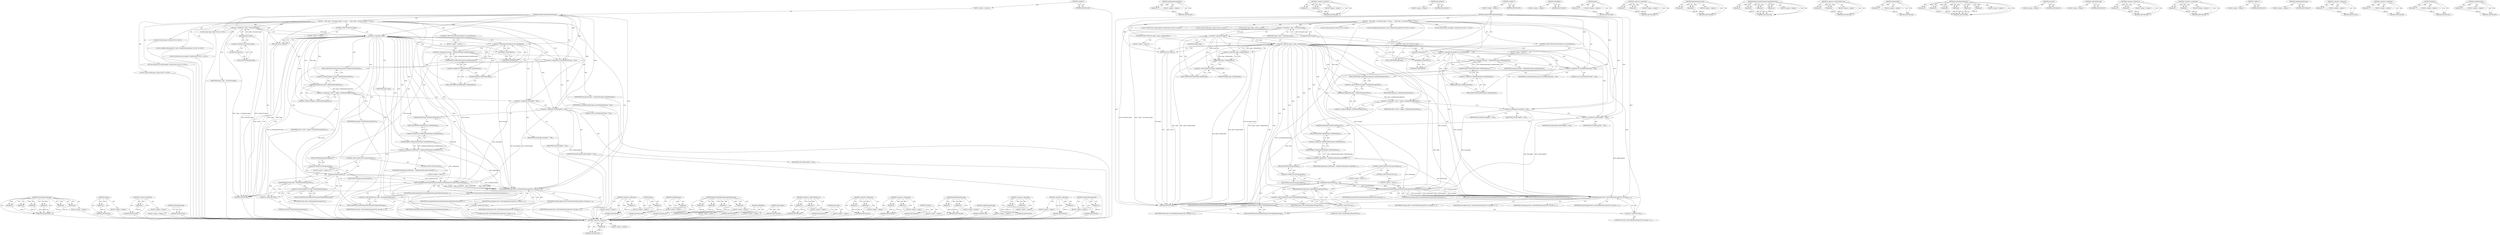 digraph "stripWhiteSpace" {
vulnerable_189 [label=<(METHOD,showValidationMessage)>];
vulnerable_190 [label=<(PARAM,p1)>];
vulnerable_191 [label=<(PARAM,p2)>];
vulnerable_192 [label=<(PARAM,p3)>];
vulnerable_193 [label=<(PARAM,p4)>];
vulnerable_194 [label=<(PARAM,p5)>];
vulnerable_195 [label=<(PARAM,p6)>];
vulnerable_196 [label=<(BLOCK,&lt;empty&gt;,&lt;empty&gt;)>];
vulnerable_197 [label=<(METHOD_RETURN,ANY)>];
vulnerable_169 [label=<(METHOD,isEmpty)>];
vulnerable_170 [label=<(PARAM,p1)>];
vulnerable_171 [label=<(BLOCK,&lt;empty&gt;,&lt;empty&gt;)>];
vulnerable_172 [label=<(METHOD_RETURN,ANY)>];
vulnerable_131 [label=<(METHOD,&lt;operator&gt;.logicalNot)>];
vulnerable_132 [label=<(PARAM,p1)>];
vulnerable_133 [label=<(BLOCK,&lt;empty&gt;,&lt;empty&gt;)>];
vulnerable_134 [label=<(METHOD_RETURN,ANY)>];
vulnerable_150 [label=<(METHOD,validationMessage)>];
vulnerable_151 [label=<(BLOCK,&lt;empty&gt;,&lt;empty&gt;)>];
vulnerable_152 [label=<(METHOD_RETURN,ANY)>];
vulnerable_6 [label=<(METHOD,&lt;global&gt;)<SUB>1</SUB>>];
vulnerable_7 [label=<(BLOCK,&lt;empty&gt;,&lt;empty&gt;)<SUB>1</SUB>>];
vulnerable_8 [label=<(METHOD,updateVisibleValidationMessage)<SUB>1</SUB>>];
vulnerable_9 [label=<(BLOCK,{
   Page* page = document().page();
  if (!pag...,{
   Page* page = document().page();
  if (!pag...)<SUB>1</SUB>>];
vulnerable_10 [label="<(LOCAL,Page* page: Page*)<SUB>2</SUB>>"];
vulnerable_11 [label=<(&lt;operator&gt;.assignment,* page = document().page())<SUB>2</SUB>>];
vulnerable_12 [label=<(IDENTIFIER,page,* page = document().page())<SUB>2</SUB>>];
vulnerable_13 [label=<(page,document().page())<SUB>2</SUB>>];
vulnerable_14 [label=<(&lt;operator&gt;.fieldAccess,document().page)<SUB>2</SUB>>];
vulnerable_15 [label=<(document,document())<SUB>2</SUB>>];
vulnerable_16 [label=<(FIELD_IDENTIFIER,page,page)<SUB>2</SUB>>];
vulnerable_17 [label=<(CONTROL_STRUCTURE,IF,if (!page))<SUB>3</SUB>>];
vulnerable_18 [label=<(&lt;operator&gt;.logicalNot,!page)<SUB>3</SUB>>];
vulnerable_19 [label=<(IDENTIFIER,page,!page)<SUB>3</SUB>>];
vulnerable_20 [label=<(BLOCK,&lt;empty&gt;,&lt;empty&gt;)<SUB>4</SUB>>];
vulnerable_21 [label=<(RETURN,return;,return;)<SUB>4</SUB>>];
vulnerable_22 [label="<(LOCAL,String message: String)<SUB>5</SUB>>"];
vulnerable_23 [label=<(CONTROL_STRUCTURE,IF,if (layoutObject() &amp;&amp; willValidate()))<SUB>6</SUB>>];
vulnerable_24 [label=<(&lt;operator&gt;.logicalAnd,layoutObject() &amp;&amp; willValidate())<SUB>6</SUB>>];
vulnerable_25 [label=<(layoutObject,layoutObject())<SUB>6</SUB>>];
vulnerable_26 [label=<(willValidate,willValidate())<SUB>6</SUB>>];
vulnerable_27 [label=<(BLOCK,&lt;empty&gt;,&lt;empty&gt;)<SUB>7</SUB>>];
vulnerable_28 [label=<(&lt;operator&gt;.assignment,message = validationMessage().stripWhiteSpace())<SUB>7</SUB>>];
vulnerable_29 [label=<(IDENTIFIER,message,message = validationMessage().stripWhiteSpace())<SUB>7</SUB>>];
vulnerable_30 [label=<(stripWhiteSpace,validationMessage().stripWhiteSpace())<SUB>7</SUB>>];
vulnerable_31 [label=<(&lt;operator&gt;.fieldAccess,validationMessage().stripWhiteSpace)<SUB>7</SUB>>];
vulnerable_32 [label=<(validationMessage,validationMessage())<SUB>7</SUB>>];
vulnerable_33 [label=<(FIELD_IDENTIFIER,stripWhiteSpace,stripWhiteSpace)<SUB>7</SUB>>];
vulnerable_34 [label=<(&lt;operator&gt;.assignment,m_hasValidationMessage = true)<SUB>9</SUB>>];
vulnerable_35 [label=<(IDENTIFIER,m_hasValidationMessage,m_hasValidationMessage = true)<SUB>9</SUB>>];
vulnerable_36 [label=<(LITERAL,true,m_hasValidationMessage = true)<SUB>9</SUB>>];
vulnerable_37 [label="<(LOCAL,ValidationMessageClient* client: ValidationMessageClient*)<SUB>10</SUB>>"];
vulnerable_38 [label=<(&lt;operator&gt;.assignment,* client = &amp;page-&gt;validationMessageClient())<SUB>10</SUB>>];
vulnerable_39 [label=<(IDENTIFIER,client,* client = &amp;page-&gt;validationMessageClient())<SUB>10</SUB>>];
vulnerable_40 [label=<(&lt;operator&gt;.addressOf,&amp;page-&gt;validationMessageClient())<SUB>10</SUB>>];
vulnerable_41 [label=<(validationMessageClient,page-&gt;validationMessageClient())<SUB>10</SUB>>];
vulnerable_42 [label=<(&lt;operator&gt;.indirectFieldAccess,page-&gt;validationMessageClient)<SUB>10</SUB>>];
vulnerable_43 [label=<(IDENTIFIER,page,page-&gt;validationMessageClient())<SUB>10</SUB>>];
vulnerable_44 [label=<(FIELD_IDENTIFIER,validationMessageClient,validationMessageClient)<SUB>10</SUB>>];
vulnerable_45 [label="<(LOCAL,TextDirection messageDir: TextDirection)<SUB>11</SUB>>"];
vulnerable_46 [label=<(&lt;operator&gt;.assignment,messageDir = LTR)<SUB>11</SUB>>];
vulnerable_47 [label=<(IDENTIFIER,messageDir,messageDir = LTR)<SUB>11</SUB>>];
vulnerable_48 [label=<(IDENTIFIER,LTR,messageDir = LTR)<SUB>11</SUB>>];
vulnerable_49 [label="<(LOCAL,TextDirection subMessageDir: TextDirection)<SUB>12</SUB>>"];
vulnerable_50 [label=<(&lt;operator&gt;.assignment,subMessageDir = LTR)<SUB>12</SUB>>];
vulnerable_51 [label=<(IDENTIFIER,subMessageDir,subMessageDir = LTR)<SUB>12</SUB>>];
vulnerable_52 [label=<(IDENTIFIER,LTR,subMessageDir = LTR)<SUB>12</SUB>>];
vulnerable_53 [label="<(LOCAL,String subMessage: String)<SUB>13</SUB>>"];
vulnerable_54 [label=<(&lt;operator&gt;.assignment,subMessage = validationSubMessage().stripWhiteS...)<SUB>13</SUB>>];
vulnerable_55 [label=<(IDENTIFIER,subMessage,subMessage = validationSubMessage().stripWhiteS...)<SUB>13</SUB>>];
vulnerable_56 [label=<(stripWhiteSpace,validationSubMessage().stripWhiteSpace())<SUB>13</SUB>>];
vulnerable_57 [label=<(&lt;operator&gt;.fieldAccess,validationSubMessage().stripWhiteSpace)<SUB>13</SUB>>];
vulnerable_58 [label=<(validationSubMessage,validationSubMessage())<SUB>13</SUB>>];
vulnerable_59 [label=<(FIELD_IDENTIFIER,stripWhiteSpace,stripWhiteSpace)<SUB>13</SUB>>];
vulnerable_60 [label=<(CONTROL_STRUCTURE,IF,if (message.isEmpty()))<SUB>14</SUB>>];
vulnerable_61 [label=<(isEmpty,message.isEmpty())<SUB>14</SUB>>];
vulnerable_62 [label=<(&lt;operator&gt;.fieldAccess,message.isEmpty)<SUB>14</SUB>>];
vulnerable_63 [label=<(IDENTIFIER,message,message.isEmpty())<SUB>14</SUB>>];
vulnerable_64 [label=<(FIELD_IDENTIFIER,isEmpty,isEmpty)<SUB>14</SUB>>];
vulnerable_65 [label=<(BLOCK,&lt;empty&gt;,&lt;empty&gt;)<SUB>15</SUB>>];
vulnerable_66 [label=<(hideValidationMessage,client-&gt;hideValidationMessage(*this))<SUB>15</SUB>>];
vulnerable_67 [label=<(&lt;operator&gt;.indirectFieldAccess,client-&gt;hideValidationMessage)<SUB>15</SUB>>];
vulnerable_68 [label=<(IDENTIFIER,client,client-&gt;hideValidationMessage(*this))<SUB>15</SUB>>];
vulnerable_69 [label=<(FIELD_IDENTIFIER,hideValidationMessage,hideValidationMessage)<SUB>15</SUB>>];
vulnerable_70 [label=<(&lt;operator&gt;.indirection,*this)<SUB>15</SUB>>];
vulnerable_71 [label=<(LITERAL,this,client-&gt;hideValidationMessage(*this))<SUB>15</SUB>>];
vulnerable_72 [label=<(CONTROL_STRUCTURE,ELSE,else)<SUB>17</SUB>>];
vulnerable_73 [label=<(BLOCK,&lt;empty&gt;,&lt;empty&gt;)<SUB>17</SUB>>];
vulnerable_74 [label=<(findCustomValidationMessageTextDirection,findCustomValidationMessageTextDirection(messag...)<SUB>17</SUB>>];
vulnerable_75 [label=<(IDENTIFIER,message,findCustomValidationMessageTextDirection(messag...)<SUB>17</SUB>>];
vulnerable_76 [label=<(IDENTIFIER,messageDir,findCustomValidationMessageTextDirection(messag...)<SUB>17</SUB>>];
vulnerable_77 [label=<(IDENTIFIER,subMessage,findCustomValidationMessageTextDirection(messag...)<SUB>17</SUB>>];
vulnerable_78 [label=<(IDENTIFIER,subMessageDir,findCustomValidationMessageTextDirection(messag...)<SUB>18</SUB>>];
vulnerable_79 [label=<(showValidationMessage,client-&gt;showValidationMessage(*this, message, m...)<SUB>19</SUB>>];
vulnerable_80 [label=<(&lt;operator&gt;.indirectFieldAccess,client-&gt;showValidationMessage)<SUB>19</SUB>>];
vulnerable_81 [label=<(IDENTIFIER,client,client-&gt;showValidationMessage(*this, message, m...)<SUB>19</SUB>>];
vulnerable_82 [label=<(FIELD_IDENTIFIER,showValidationMessage,showValidationMessage)<SUB>19</SUB>>];
vulnerable_83 [label=<(&lt;operator&gt;.indirection,*this)<SUB>19</SUB>>];
vulnerable_84 [label=<(LITERAL,this,client-&gt;showValidationMessage(*this, message, m...)<SUB>19</SUB>>];
vulnerable_85 [label=<(IDENTIFIER,message,client-&gt;showValidationMessage(*this, message, m...)<SUB>19</SUB>>];
vulnerable_86 [label=<(IDENTIFIER,messageDir,client-&gt;showValidationMessage(*this, message, m...)<SUB>19</SUB>>];
vulnerable_87 [label=<(IDENTIFIER,subMessage,client-&gt;showValidationMessage(*this, message, m...)<SUB>19</SUB>>];
vulnerable_88 [label=<(IDENTIFIER,subMessageDir,client-&gt;showValidationMessage(*this, message, m...)<SUB>20</SUB>>];
vulnerable_89 [label=<(METHOD_RETURN,void)<SUB>1</SUB>>];
vulnerable_91 [label=<(METHOD_RETURN,ANY)<SUB>1</SUB>>];
vulnerable_153 [label=<(METHOD,&lt;operator&gt;.addressOf)>];
vulnerable_154 [label=<(PARAM,p1)>];
vulnerable_155 [label=<(BLOCK,&lt;empty&gt;,&lt;empty&gt;)>];
vulnerable_156 [label=<(METHOD_RETURN,ANY)>];
vulnerable_119 [label=<(METHOD,page)>];
vulnerable_120 [label=<(PARAM,p1)>];
vulnerable_121 [label=<(BLOCK,&lt;empty&gt;,&lt;empty&gt;)>];
vulnerable_122 [label=<(METHOD_RETURN,ANY)>];
vulnerable_146 [label=<(METHOD,stripWhiteSpace)>];
vulnerable_147 [label=<(PARAM,p1)>];
vulnerable_148 [label=<(BLOCK,&lt;empty&gt;,&lt;empty&gt;)>];
vulnerable_149 [label=<(METHOD_RETURN,ANY)>];
vulnerable_182 [label=<(METHOD,findCustomValidationMessageTextDirection)>];
vulnerable_183 [label=<(PARAM,p1)>];
vulnerable_184 [label=<(PARAM,p2)>];
vulnerable_185 [label=<(PARAM,p3)>];
vulnerable_186 [label=<(PARAM,p4)>];
vulnerable_187 [label=<(BLOCK,&lt;empty&gt;,&lt;empty&gt;)>];
vulnerable_188 [label=<(METHOD_RETURN,ANY)>];
vulnerable_143 [label=<(METHOD,willValidate)>];
vulnerable_144 [label=<(BLOCK,&lt;empty&gt;,&lt;empty&gt;)>];
vulnerable_145 [label=<(METHOD_RETURN,ANY)>];
vulnerable_140 [label=<(METHOD,layoutObject)>];
vulnerable_141 [label=<(BLOCK,&lt;empty&gt;,&lt;empty&gt;)>];
vulnerable_142 [label=<(METHOD_RETURN,ANY)>];
vulnerable_128 [label=<(METHOD,document)>];
vulnerable_129 [label=<(BLOCK,&lt;empty&gt;,&lt;empty&gt;)>];
vulnerable_130 [label=<(METHOD_RETURN,ANY)>];
vulnerable_161 [label=<(METHOD,&lt;operator&gt;.indirectFieldAccess)>];
vulnerable_162 [label=<(PARAM,p1)>];
vulnerable_163 [label=<(PARAM,p2)>];
vulnerable_164 [label=<(BLOCK,&lt;empty&gt;,&lt;empty&gt;)>];
vulnerable_165 [label=<(METHOD_RETURN,ANY)>];
vulnerable_123 [label=<(METHOD,&lt;operator&gt;.fieldAccess)>];
vulnerable_124 [label=<(PARAM,p1)>];
vulnerable_125 [label=<(PARAM,p2)>];
vulnerable_126 [label=<(BLOCK,&lt;empty&gt;,&lt;empty&gt;)>];
vulnerable_127 [label=<(METHOD_RETURN,ANY)>];
vulnerable_114 [label=<(METHOD,&lt;operator&gt;.assignment)>];
vulnerable_115 [label=<(PARAM,p1)>];
vulnerable_116 [label=<(PARAM,p2)>];
vulnerable_117 [label=<(BLOCK,&lt;empty&gt;,&lt;empty&gt;)>];
vulnerable_118 [label=<(METHOD_RETURN,ANY)>];
vulnerable_108 [label=<(METHOD,&lt;global&gt;)<SUB>1</SUB>>];
vulnerable_109 [label=<(BLOCK,&lt;empty&gt;,&lt;empty&gt;)>];
vulnerable_110 [label=<(METHOD_RETURN,ANY)>];
vulnerable_173 [label=<(METHOD,hideValidationMessage)>];
vulnerable_174 [label=<(PARAM,p1)>];
vulnerable_175 [label=<(PARAM,p2)>];
vulnerable_176 [label=<(BLOCK,&lt;empty&gt;,&lt;empty&gt;)>];
vulnerable_177 [label=<(METHOD_RETURN,ANY)>];
vulnerable_166 [label=<(METHOD,validationSubMessage)>];
vulnerable_167 [label=<(BLOCK,&lt;empty&gt;,&lt;empty&gt;)>];
vulnerable_168 [label=<(METHOD_RETURN,ANY)>];
vulnerable_135 [label=<(METHOD,&lt;operator&gt;.logicalAnd)>];
vulnerable_136 [label=<(PARAM,p1)>];
vulnerable_137 [label=<(PARAM,p2)>];
vulnerable_138 [label=<(BLOCK,&lt;empty&gt;,&lt;empty&gt;)>];
vulnerable_139 [label=<(METHOD_RETURN,ANY)>];
vulnerable_178 [label=<(METHOD,&lt;operator&gt;.indirection)>];
vulnerable_179 [label=<(PARAM,p1)>];
vulnerable_180 [label=<(BLOCK,&lt;empty&gt;,&lt;empty&gt;)>];
vulnerable_181 [label=<(METHOD_RETURN,ANY)>];
vulnerable_157 [label=<(METHOD,validationMessageClient)>];
vulnerable_158 [label=<(PARAM,p1)>];
vulnerable_159 [label=<(BLOCK,&lt;empty&gt;,&lt;empty&gt;)>];
vulnerable_160 [label=<(METHOD_RETURN,ANY)>];
fixed_193 [label=<(METHOD,&lt;operator&gt;.indirection)>];
fixed_194 [label=<(PARAM,p1)>];
fixed_195 [label=<(BLOCK,&lt;empty&gt;,&lt;empty&gt;)>];
fixed_196 [label=<(METHOD_RETURN,ANY)>];
fixed_177 [label=<(METHOD,validationMessageClient)>];
fixed_178 [label=<(PARAM,p1)>];
fixed_179 [label=<(BLOCK,&lt;empty&gt;,&lt;empty&gt;)>];
fixed_180 [label=<(METHOD_RETURN,ANY)>];
fixed_137 [label=<(METHOD,&lt;operator&gt;.logicalOr)>];
fixed_138 [label=<(PARAM,p1)>];
fixed_139 [label=<(PARAM,p2)>];
fixed_140 [label=<(BLOCK,&lt;empty&gt;,&lt;empty&gt;)>];
fixed_141 [label=<(METHOD_RETURN,ANY)>];
fixed_160 [label=<(METHOD,layoutObject)>];
fixed_161 [label=<(BLOCK,&lt;empty&gt;,&lt;empty&gt;)>];
fixed_162 [label=<(METHOD_RETURN,ANY)>];
fixed_6 [label=<(METHOD,&lt;global&gt;)<SUB>1</SUB>>];
fixed_7 [label=<(BLOCK,&lt;empty&gt;,&lt;empty&gt;)<SUB>1</SUB>>];
fixed_8 [label=<(METHOD,updateVisibleValidationMessage)<SUB>1</SUB>>];
fixed_9 [label=<(BLOCK,{
   Page* page = document().page();
  if (!pag...,{
   Page* page = document().page();
  if (!pag...)<SUB>1</SUB>>];
fixed_10 [label="<(LOCAL,Page* page: Page*)<SUB>2</SUB>>"];
fixed_11 [label=<(&lt;operator&gt;.assignment,* page = document().page())<SUB>2</SUB>>];
fixed_12 [label=<(IDENTIFIER,page,* page = document().page())<SUB>2</SUB>>];
fixed_13 [label=<(page,document().page())<SUB>2</SUB>>];
fixed_14 [label=<(&lt;operator&gt;.fieldAccess,document().page)<SUB>2</SUB>>];
fixed_15 [label=<(document,document())<SUB>2</SUB>>];
fixed_16 [label=<(FIELD_IDENTIFIER,page,page)<SUB>2</SUB>>];
fixed_17 [label=<(CONTROL_STRUCTURE,IF,if (!page || !page-&gt;isPageVisible()))<SUB>3</SUB>>];
fixed_18 [label=<(&lt;operator&gt;.logicalOr,!page || !page-&gt;isPageVisible())<SUB>3</SUB>>];
fixed_19 [label=<(&lt;operator&gt;.logicalNot,!page)<SUB>3</SUB>>];
fixed_20 [label=<(IDENTIFIER,page,!page)<SUB>3</SUB>>];
fixed_21 [label=<(&lt;operator&gt;.logicalNot,!page-&gt;isPageVisible())<SUB>3</SUB>>];
fixed_22 [label=<(isPageVisible,page-&gt;isPageVisible())<SUB>3</SUB>>];
fixed_23 [label=<(&lt;operator&gt;.indirectFieldAccess,page-&gt;isPageVisible)<SUB>3</SUB>>];
fixed_24 [label=<(IDENTIFIER,page,page-&gt;isPageVisible())<SUB>3</SUB>>];
fixed_25 [label=<(FIELD_IDENTIFIER,isPageVisible,isPageVisible)<SUB>3</SUB>>];
fixed_26 [label=<(BLOCK,&lt;empty&gt;,&lt;empty&gt;)<SUB>4</SUB>>];
fixed_27 [label=<(RETURN,return;,return;)<SUB>4</SUB>>];
fixed_28 [label="<(LOCAL,String message: String)<SUB>5</SUB>>"];
fixed_29 [label=<(CONTROL_STRUCTURE,IF,if (layoutObject() &amp;&amp; willValidate()))<SUB>6</SUB>>];
fixed_30 [label=<(&lt;operator&gt;.logicalAnd,layoutObject() &amp;&amp; willValidate())<SUB>6</SUB>>];
fixed_31 [label=<(layoutObject,layoutObject())<SUB>6</SUB>>];
fixed_32 [label=<(willValidate,willValidate())<SUB>6</SUB>>];
fixed_33 [label=<(BLOCK,&lt;empty&gt;,&lt;empty&gt;)<SUB>7</SUB>>];
fixed_34 [label=<(&lt;operator&gt;.assignment,message = validationMessage().stripWhiteSpace())<SUB>7</SUB>>];
fixed_35 [label=<(IDENTIFIER,message,message = validationMessage().stripWhiteSpace())<SUB>7</SUB>>];
fixed_36 [label=<(stripWhiteSpace,validationMessage().stripWhiteSpace())<SUB>7</SUB>>];
fixed_37 [label=<(&lt;operator&gt;.fieldAccess,validationMessage().stripWhiteSpace)<SUB>7</SUB>>];
fixed_38 [label=<(validationMessage,validationMessage())<SUB>7</SUB>>];
fixed_39 [label=<(FIELD_IDENTIFIER,stripWhiteSpace,stripWhiteSpace)<SUB>7</SUB>>];
fixed_40 [label=<(&lt;operator&gt;.assignment,m_hasValidationMessage = true)<SUB>9</SUB>>];
fixed_41 [label=<(IDENTIFIER,m_hasValidationMessage,m_hasValidationMessage = true)<SUB>9</SUB>>];
fixed_42 [label=<(LITERAL,true,m_hasValidationMessage = true)<SUB>9</SUB>>];
fixed_43 [label="<(LOCAL,ValidationMessageClient* client: ValidationMessageClient*)<SUB>10</SUB>>"];
fixed_44 [label=<(&lt;operator&gt;.assignment,* client = &amp;page-&gt;validationMessageClient())<SUB>10</SUB>>];
fixed_45 [label=<(IDENTIFIER,client,* client = &amp;page-&gt;validationMessageClient())<SUB>10</SUB>>];
fixed_46 [label=<(&lt;operator&gt;.addressOf,&amp;page-&gt;validationMessageClient())<SUB>10</SUB>>];
fixed_47 [label=<(validationMessageClient,page-&gt;validationMessageClient())<SUB>10</SUB>>];
fixed_48 [label=<(&lt;operator&gt;.indirectFieldAccess,page-&gt;validationMessageClient)<SUB>10</SUB>>];
fixed_49 [label=<(IDENTIFIER,page,page-&gt;validationMessageClient())<SUB>10</SUB>>];
fixed_50 [label=<(FIELD_IDENTIFIER,validationMessageClient,validationMessageClient)<SUB>10</SUB>>];
fixed_51 [label="<(LOCAL,TextDirection messageDir: TextDirection)<SUB>11</SUB>>"];
fixed_52 [label=<(&lt;operator&gt;.assignment,messageDir = LTR)<SUB>11</SUB>>];
fixed_53 [label=<(IDENTIFIER,messageDir,messageDir = LTR)<SUB>11</SUB>>];
fixed_54 [label=<(IDENTIFIER,LTR,messageDir = LTR)<SUB>11</SUB>>];
fixed_55 [label="<(LOCAL,TextDirection subMessageDir: TextDirection)<SUB>12</SUB>>"];
fixed_56 [label=<(&lt;operator&gt;.assignment,subMessageDir = LTR)<SUB>12</SUB>>];
fixed_57 [label=<(IDENTIFIER,subMessageDir,subMessageDir = LTR)<SUB>12</SUB>>];
fixed_58 [label=<(IDENTIFIER,LTR,subMessageDir = LTR)<SUB>12</SUB>>];
fixed_59 [label="<(LOCAL,String subMessage: String)<SUB>13</SUB>>"];
fixed_60 [label=<(&lt;operator&gt;.assignment,subMessage = validationSubMessage().stripWhiteS...)<SUB>13</SUB>>];
fixed_61 [label=<(IDENTIFIER,subMessage,subMessage = validationSubMessage().stripWhiteS...)<SUB>13</SUB>>];
fixed_62 [label=<(stripWhiteSpace,validationSubMessage().stripWhiteSpace())<SUB>13</SUB>>];
fixed_63 [label=<(&lt;operator&gt;.fieldAccess,validationSubMessage().stripWhiteSpace)<SUB>13</SUB>>];
fixed_64 [label=<(validationSubMessage,validationSubMessage())<SUB>13</SUB>>];
fixed_65 [label=<(FIELD_IDENTIFIER,stripWhiteSpace,stripWhiteSpace)<SUB>13</SUB>>];
fixed_66 [label=<(CONTROL_STRUCTURE,IF,if (message.isEmpty()))<SUB>14</SUB>>];
fixed_67 [label=<(isEmpty,message.isEmpty())<SUB>14</SUB>>];
fixed_68 [label=<(&lt;operator&gt;.fieldAccess,message.isEmpty)<SUB>14</SUB>>];
fixed_69 [label=<(IDENTIFIER,message,message.isEmpty())<SUB>14</SUB>>];
fixed_70 [label=<(FIELD_IDENTIFIER,isEmpty,isEmpty)<SUB>14</SUB>>];
fixed_71 [label=<(BLOCK,&lt;empty&gt;,&lt;empty&gt;)<SUB>15</SUB>>];
fixed_72 [label=<(hideValidationMessage,client-&gt;hideValidationMessage(*this))<SUB>15</SUB>>];
fixed_73 [label=<(&lt;operator&gt;.indirectFieldAccess,client-&gt;hideValidationMessage)<SUB>15</SUB>>];
fixed_74 [label=<(IDENTIFIER,client,client-&gt;hideValidationMessage(*this))<SUB>15</SUB>>];
fixed_75 [label=<(FIELD_IDENTIFIER,hideValidationMessage,hideValidationMessage)<SUB>15</SUB>>];
fixed_76 [label=<(&lt;operator&gt;.indirection,*this)<SUB>15</SUB>>];
fixed_77 [label=<(LITERAL,this,client-&gt;hideValidationMessage(*this))<SUB>15</SUB>>];
fixed_78 [label=<(CONTROL_STRUCTURE,ELSE,else)<SUB>17</SUB>>];
fixed_79 [label=<(BLOCK,&lt;empty&gt;,&lt;empty&gt;)<SUB>17</SUB>>];
fixed_80 [label=<(findCustomValidationMessageTextDirection,findCustomValidationMessageTextDirection(messag...)<SUB>17</SUB>>];
fixed_81 [label=<(IDENTIFIER,message,findCustomValidationMessageTextDirection(messag...)<SUB>17</SUB>>];
fixed_82 [label=<(IDENTIFIER,messageDir,findCustomValidationMessageTextDirection(messag...)<SUB>17</SUB>>];
fixed_83 [label=<(IDENTIFIER,subMessage,findCustomValidationMessageTextDirection(messag...)<SUB>17</SUB>>];
fixed_84 [label=<(IDENTIFIER,subMessageDir,findCustomValidationMessageTextDirection(messag...)<SUB>18</SUB>>];
fixed_85 [label=<(showValidationMessage,client-&gt;showValidationMessage(*this, message, m...)<SUB>19</SUB>>];
fixed_86 [label=<(&lt;operator&gt;.indirectFieldAccess,client-&gt;showValidationMessage)<SUB>19</SUB>>];
fixed_87 [label=<(IDENTIFIER,client,client-&gt;showValidationMessage(*this, message, m...)<SUB>19</SUB>>];
fixed_88 [label=<(FIELD_IDENTIFIER,showValidationMessage,showValidationMessage)<SUB>19</SUB>>];
fixed_89 [label=<(&lt;operator&gt;.indirection,*this)<SUB>19</SUB>>];
fixed_90 [label=<(LITERAL,this,client-&gt;showValidationMessage(*this, message, m...)<SUB>19</SUB>>];
fixed_91 [label=<(IDENTIFIER,message,client-&gt;showValidationMessage(*this, message, m...)<SUB>19</SUB>>];
fixed_92 [label=<(IDENTIFIER,messageDir,client-&gt;showValidationMessage(*this, message, m...)<SUB>19</SUB>>];
fixed_93 [label=<(IDENTIFIER,subMessage,client-&gt;showValidationMessage(*this, message, m...)<SUB>19</SUB>>];
fixed_94 [label=<(IDENTIFIER,subMessageDir,client-&gt;showValidationMessage(*this, message, m...)<SUB>20</SUB>>];
fixed_95 [label=<(METHOD_RETURN,void)<SUB>1</SUB>>];
fixed_97 [label=<(METHOD_RETURN,ANY)<SUB>1</SUB>>];
fixed_163 [label=<(METHOD,willValidate)>];
fixed_164 [label=<(BLOCK,&lt;empty&gt;,&lt;empty&gt;)>];
fixed_165 [label=<(METHOD_RETURN,ANY)>];
fixed_125 [label=<(METHOD,page)>];
fixed_126 [label=<(PARAM,p1)>];
fixed_127 [label=<(BLOCK,&lt;empty&gt;,&lt;empty&gt;)>];
fixed_128 [label=<(METHOD_RETURN,ANY)>];
fixed_155 [label=<(METHOD,&lt;operator&gt;.logicalAnd)>];
fixed_156 [label=<(PARAM,p1)>];
fixed_157 [label=<(PARAM,p2)>];
fixed_158 [label=<(BLOCK,&lt;empty&gt;,&lt;empty&gt;)>];
fixed_159 [label=<(METHOD_RETURN,ANY)>];
fixed_188 [label=<(METHOD,hideValidationMessage)>];
fixed_189 [label=<(PARAM,p1)>];
fixed_190 [label=<(PARAM,p2)>];
fixed_191 [label=<(BLOCK,&lt;empty&gt;,&lt;empty&gt;)>];
fixed_192 [label=<(METHOD_RETURN,ANY)>];
fixed_197 [label=<(METHOD,findCustomValidationMessageTextDirection)>];
fixed_198 [label=<(PARAM,p1)>];
fixed_199 [label=<(PARAM,p2)>];
fixed_200 [label=<(PARAM,p3)>];
fixed_201 [label=<(PARAM,p4)>];
fixed_202 [label=<(BLOCK,&lt;empty&gt;,&lt;empty&gt;)>];
fixed_203 [label=<(METHOD_RETURN,ANY)>];
fixed_150 [label=<(METHOD,&lt;operator&gt;.indirectFieldAccess)>];
fixed_151 [label=<(PARAM,p1)>];
fixed_152 [label=<(PARAM,p2)>];
fixed_153 [label=<(BLOCK,&lt;empty&gt;,&lt;empty&gt;)>];
fixed_154 [label=<(METHOD_RETURN,ANY)>];
fixed_146 [label=<(METHOD,isPageVisible)>];
fixed_147 [label=<(PARAM,p1)>];
fixed_148 [label=<(BLOCK,&lt;empty&gt;,&lt;empty&gt;)>];
fixed_149 [label=<(METHOD_RETURN,ANY)>];
fixed_204 [label=<(METHOD,showValidationMessage)>];
fixed_205 [label=<(PARAM,p1)>];
fixed_206 [label=<(PARAM,p2)>];
fixed_207 [label=<(PARAM,p3)>];
fixed_208 [label=<(PARAM,p4)>];
fixed_209 [label=<(PARAM,p5)>];
fixed_210 [label=<(PARAM,p6)>];
fixed_211 [label=<(BLOCK,&lt;empty&gt;,&lt;empty&gt;)>];
fixed_212 [label=<(METHOD_RETURN,ANY)>];
fixed_134 [label=<(METHOD,document)>];
fixed_135 [label=<(BLOCK,&lt;empty&gt;,&lt;empty&gt;)>];
fixed_136 [label=<(METHOD_RETURN,ANY)>];
fixed_170 [label=<(METHOD,validationMessage)>];
fixed_171 [label=<(BLOCK,&lt;empty&gt;,&lt;empty&gt;)>];
fixed_172 [label=<(METHOD_RETURN,ANY)>];
fixed_129 [label=<(METHOD,&lt;operator&gt;.fieldAccess)>];
fixed_130 [label=<(PARAM,p1)>];
fixed_131 [label=<(PARAM,p2)>];
fixed_132 [label=<(BLOCK,&lt;empty&gt;,&lt;empty&gt;)>];
fixed_133 [label=<(METHOD_RETURN,ANY)>];
fixed_120 [label=<(METHOD,&lt;operator&gt;.assignment)>];
fixed_121 [label=<(PARAM,p1)>];
fixed_122 [label=<(PARAM,p2)>];
fixed_123 [label=<(BLOCK,&lt;empty&gt;,&lt;empty&gt;)>];
fixed_124 [label=<(METHOD_RETURN,ANY)>];
fixed_114 [label=<(METHOD,&lt;global&gt;)<SUB>1</SUB>>];
fixed_115 [label=<(BLOCK,&lt;empty&gt;,&lt;empty&gt;)>];
fixed_116 [label=<(METHOD_RETURN,ANY)>];
fixed_181 [label=<(METHOD,validationSubMessage)>];
fixed_182 [label=<(BLOCK,&lt;empty&gt;,&lt;empty&gt;)>];
fixed_183 [label=<(METHOD_RETURN,ANY)>];
fixed_173 [label=<(METHOD,&lt;operator&gt;.addressOf)>];
fixed_174 [label=<(PARAM,p1)>];
fixed_175 [label=<(BLOCK,&lt;empty&gt;,&lt;empty&gt;)>];
fixed_176 [label=<(METHOD_RETURN,ANY)>];
fixed_142 [label=<(METHOD,&lt;operator&gt;.logicalNot)>];
fixed_143 [label=<(PARAM,p1)>];
fixed_144 [label=<(BLOCK,&lt;empty&gt;,&lt;empty&gt;)>];
fixed_145 [label=<(METHOD_RETURN,ANY)>];
fixed_184 [label=<(METHOD,isEmpty)>];
fixed_185 [label=<(PARAM,p1)>];
fixed_186 [label=<(BLOCK,&lt;empty&gt;,&lt;empty&gt;)>];
fixed_187 [label=<(METHOD_RETURN,ANY)>];
fixed_166 [label=<(METHOD,stripWhiteSpace)>];
fixed_167 [label=<(PARAM,p1)>];
fixed_168 [label=<(BLOCK,&lt;empty&gt;,&lt;empty&gt;)>];
fixed_169 [label=<(METHOD_RETURN,ANY)>];
vulnerable_189 -> vulnerable_190  [key=0, label="AST: "];
vulnerable_189 -> vulnerable_190  [key=1, label="DDG: "];
vulnerable_189 -> vulnerable_196  [key=0, label="AST: "];
vulnerable_189 -> vulnerable_191  [key=0, label="AST: "];
vulnerable_189 -> vulnerable_191  [key=1, label="DDG: "];
vulnerable_189 -> vulnerable_197  [key=0, label="AST: "];
vulnerable_189 -> vulnerable_197  [key=1, label="CFG: "];
vulnerable_189 -> vulnerable_192  [key=0, label="AST: "];
vulnerable_189 -> vulnerable_192  [key=1, label="DDG: "];
vulnerable_189 -> vulnerable_193  [key=0, label="AST: "];
vulnerable_189 -> vulnerable_193  [key=1, label="DDG: "];
vulnerable_189 -> vulnerable_194  [key=0, label="AST: "];
vulnerable_189 -> vulnerable_194  [key=1, label="DDG: "];
vulnerable_189 -> vulnerable_195  [key=0, label="AST: "];
vulnerable_189 -> vulnerable_195  [key=1, label="DDG: "];
vulnerable_190 -> vulnerable_197  [key=0, label="DDG: p1"];
vulnerable_191 -> vulnerable_197  [key=0, label="DDG: p2"];
vulnerable_192 -> vulnerable_197  [key=0, label="DDG: p3"];
vulnerable_193 -> vulnerable_197  [key=0, label="DDG: p4"];
vulnerable_194 -> vulnerable_197  [key=0, label="DDG: p5"];
vulnerable_195 -> vulnerable_197  [key=0, label="DDG: p6"];
vulnerable_196 -> fixed_193  [key=0];
vulnerable_197 -> fixed_193  [key=0];
vulnerable_169 -> vulnerable_170  [key=0, label="AST: "];
vulnerable_169 -> vulnerable_170  [key=1, label="DDG: "];
vulnerable_169 -> vulnerable_171  [key=0, label="AST: "];
vulnerable_169 -> vulnerable_172  [key=0, label="AST: "];
vulnerable_169 -> vulnerable_172  [key=1, label="CFG: "];
vulnerable_170 -> vulnerable_172  [key=0, label="DDG: p1"];
vulnerable_171 -> fixed_193  [key=0];
vulnerable_172 -> fixed_193  [key=0];
vulnerable_131 -> vulnerable_132  [key=0, label="AST: "];
vulnerable_131 -> vulnerable_132  [key=1, label="DDG: "];
vulnerable_131 -> vulnerable_133  [key=0, label="AST: "];
vulnerable_131 -> vulnerable_134  [key=0, label="AST: "];
vulnerable_131 -> vulnerable_134  [key=1, label="CFG: "];
vulnerable_132 -> vulnerable_134  [key=0, label="DDG: p1"];
vulnerable_133 -> fixed_193  [key=0];
vulnerable_134 -> fixed_193  [key=0];
vulnerable_150 -> vulnerable_151  [key=0, label="AST: "];
vulnerable_150 -> vulnerable_152  [key=0, label="AST: "];
vulnerable_150 -> vulnerable_152  [key=1, label="CFG: "];
vulnerable_151 -> fixed_193  [key=0];
vulnerable_152 -> fixed_193  [key=0];
vulnerable_6 -> vulnerable_7  [key=0, label="AST: "];
vulnerable_6 -> vulnerable_91  [key=0, label="AST: "];
vulnerable_6 -> vulnerable_91  [key=1, label="CFG: "];
vulnerable_7 -> vulnerable_8  [key=0, label="AST: "];
vulnerable_8 -> vulnerable_9  [key=0, label="AST: "];
vulnerable_8 -> vulnerable_89  [key=0, label="AST: "];
vulnerable_8 -> vulnerable_15  [key=0, label="CFG: "];
vulnerable_8 -> vulnerable_34  [key=0, label="DDG: "];
vulnerable_8 -> vulnerable_46  [key=0, label="DDG: "];
vulnerable_8 -> vulnerable_50  [key=0, label="DDG: "];
vulnerable_8 -> vulnerable_79  [key=0, label="DDG: "];
vulnerable_8 -> vulnerable_18  [key=0, label="DDG: "];
vulnerable_8 -> vulnerable_21  [key=0, label="DDG: "];
vulnerable_8 -> vulnerable_24  [key=0, label="DDG: "];
vulnerable_8 -> vulnerable_74  [key=0, label="DDG: "];
vulnerable_9 -> vulnerable_10  [key=0, label="AST: "];
vulnerable_9 -> vulnerable_11  [key=0, label="AST: "];
vulnerable_9 -> vulnerable_17  [key=0, label="AST: "];
vulnerable_9 -> vulnerable_22  [key=0, label="AST: "];
vulnerable_9 -> vulnerable_23  [key=0, label="AST: "];
vulnerable_9 -> vulnerable_34  [key=0, label="AST: "];
vulnerable_9 -> vulnerable_37  [key=0, label="AST: "];
vulnerable_9 -> vulnerable_38  [key=0, label="AST: "];
vulnerable_9 -> vulnerable_45  [key=0, label="AST: "];
vulnerable_9 -> vulnerable_46  [key=0, label="AST: "];
vulnerable_9 -> vulnerable_49  [key=0, label="AST: "];
vulnerable_9 -> vulnerable_50  [key=0, label="AST: "];
vulnerable_9 -> vulnerable_53  [key=0, label="AST: "];
vulnerable_9 -> vulnerable_54  [key=0, label="AST: "];
vulnerable_9 -> vulnerable_60  [key=0, label="AST: "];
vulnerable_9 -> vulnerable_79  [key=0, label="AST: "];
vulnerable_10 -> fixed_193  [key=0];
vulnerable_11 -> vulnerable_12  [key=0, label="AST: "];
vulnerable_11 -> vulnerable_13  [key=0, label="AST: "];
vulnerable_11 -> vulnerable_18  [key=0, label="CFG: "];
vulnerable_11 -> vulnerable_18  [key=1, label="DDG: page"];
vulnerable_11 -> vulnerable_89  [key=0, label="DDG: document().page()"];
vulnerable_11 -> vulnerable_89  [key=1, label="DDG: * page = document().page()"];
vulnerable_12 -> fixed_193  [key=0];
vulnerable_13 -> vulnerable_14  [key=0, label="AST: "];
vulnerable_13 -> vulnerable_11  [key=0, label="CFG: "];
vulnerable_13 -> vulnerable_11  [key=1, label="DDG: document().page"];
vulnerable_13 -> vulnerable_89  [key=0, label="DDG: document().page"];
vulnerable_14 -> vulnerable_15  [key=0, label="AST: "];
vulnerable_14 -> vulnerable_16  [key=0, label="AST: "];
vulnerable_14 -> vulnerable_13  [key=0, label="CFG: "];
vulnerable_15 -> vulnerable_16  [key=0, label="CFG: "];
vulnerable_16 -> vulnerable_14  [key=0, label="CFG: "];
vulnerable_17 -> vulnerable_18  [key=0, label="AST: "];
vulnerable_17 -> vulnerable_20  [key=0, label="AST: "];
vulnerable_18 -> vulnerable_19  [key=0, label="AST: "];
vulnerable_18 -> vulnerable_21  [key=0, label="CFG: "];
vulnerable_18 -> vulnerable_21  [key=1, label="CDG: "];
vulnerable_18 -> vulnerable_25  [key=0, label="CFG: "];
vulnerable_18 -> vulnerable_25  [key=1, label="CDG: "];
vulnerable_18 -> vulnerable_89  [key=0, label="DDG: page"];
vulnerable_18 -> vulnerable_89  [key=1, label="DDG: !page"];
vulnerable_18 -> vulnerable_41  [key=0, label="DDG: page"];
vulnerable_18 -> vulnerable_41  [key=1, label="CDG: "];
vulnerable_18 -> vulnerable_34  [key=0, label="CDG: "];
vulnerable_18 -> vulnerable_64  [key=0, label="CDG: "];
vulnerable_18 -> vulnerable_42  [key=0, label="CDG: "];
vulnerable_18 -> vulnerable_57  [key=0, label="CDG: "];
vulnerable_18 -> vulnerable_46  [key=0, label="CDG: "];
vulnerable_18 -> vulnerable_38  [key=0, label="CDG: "];
vulnerable_18 -> vulnerable_56  [key=0, label="CDG: "];
vulnerable_18 -> vulnerable_40  [key=0, label="CDG: "];
vulnerable_18 -> vulnerable_50  [key=0, label="CDG: "];
vulnerable_18 -> vulnerable_59  [key=0, label="CDG: "];
vulnerable_18 -> vulnerable_44  [key=0, label="CDG: "];
vulnerable_18 -> vulnerable_82  [key=0, label="CDG: "];
vulnerable_18 -> vulnerable_54  [key=0, label="CDG: "];
vulnerable_18 -> vulnerable_79  [key=0, label="CDG: "];
vulnerable_18 -> vulnerable_24  [key=0, label="CDG: "];
vulnerable_18 -> vulnerable_80  [key=0, label="CDG: "];
vulnerable_18 -> vulnerable_58  [key=0, label="CDG: "];
vulnerable_18 -> vulnerable_61  [key=0, label="CDG: "];
vulnerable_18 -> vulnerable_83  [key=0, label="CDG: "];
vulnerable_18 -> vulnerable_62  [key=0, label="CDG: "];
vulnerable_19 -> fixed_193  [key=0];
vulnerable_20 -> vulnerable_21  [key=0, label="AST: "];
vulnerable_21 -> vulnerable_89  [key=0, label="CFG: "];
vulnerable_21 -> vulnerable_89  [key=1, label="DDG: &lt;RET&gt;"];
vulnerable_22 -> fixed_193  [key=0];
vulnerable_23 -> vulnerable_24  [key=0, label="AST: "];
vulnerable_23 -> vulnerable_27  [key=0, label="AST: "];
vulnerable_24 -> vulnerable_25  [key=0, label="AST: "];
vulnerable_24 -> vulnerable_26  [key=0, label="AST: "];
vulnerable_24 -> vulnerable_32  [key=0, label="CFG: "];
vulnerable_24 -> vulnerable_32  [key=1, label="CDG: "];
vulnerable_24 -> vulnerable_34  [key=0, label="CFG: "];
vulnerable_24 -> vulnerable_30  [key=0, label="CDG: "];
vulnerable_24 -> vulnerable_28  [key=0, label="CDG: "];
vulnerable_24 -> vulnerable_33  [key=0, label="CDG: "];
vulnerable_24 -> vulnerable_31  [key=0, label="CDG: "];
vulnerable_25 -> vulnerable_26  [key=0, label="CFG: "];
vulnerable_25 -> vulnerable_26  [key=1, label="CDG: "];
vulnerable_25 -> vulnerable_24  [key=0, label="CFG: "];
vulnerable_26 -> vulnerable_24  [key=0, label="CFG: "];
vulnerable_27 -> vulnerable_28  [key=0, label="AST: "];
vulnerable_28 -> vulnerable_29  [key=0, label="AST: "];
vulnerable_28 -> vulnerable_30  [key=0, label="AST: "];
vulnerable_28 -> vulnerable_34  [key=0, label="CFG: "];
vulnerable_28 -> vulnerable_79  [key=0, label="DDG: message"];
vulnerable_28 -> vulnerable_61  [key=0, label="DDG: message"];
vulnerable_28 -> vulnerable_74  [key=0, label="DDG: message"];
vulnerable_29 -> fixed_193  [key=0];
vulnerable_30 -> vulnerable_31  [key=0, label="AST: "];
vulnerable_30 -> vulnerable_28  [key=0, label="CFG: "];
vulnerable_30 -> vulnerable_28  [key=1, label="DDG: validationMessage().stripWhiteSpace"];
vulnerable_31 -> vulnerable_32  [key=0, label="AST: "];
vulnerable_31 -> vulnerable_33  [key=0, label="AST: "];
vulnerable_31 -> vulnerable_30  [key=0, label="CFG: "];
vulnerable_32 -> vulnerable_33  [key=0, label="CFG: "];
vulnerable_33 -> vulnerable_31  [key=0, label="CFG: "];
vulnerable_34 -> vulnerable_35  [key=0, label="AST: "];
vulnerable_34 -> vulnerable_36  [key=0, label="AST: "];
vulnerable_34 -> vulnerable_44  [key=0, label="CFG: "];
vulnerable_34 -> vulnerable_89  [key=0, label="DDG: m_hasValidationMessage"];
vulnerable_35 -> fixed_193  [key=0];
vulnerable_36 -> fixed_193  [key=0];
vulnerable_37 -> fixed_193  [key=0];
vulnerable_38 -> vulnerable_39  [key=0, label="AST: "];
vulnerable_38 -> vulnerable_40  [key=0, label="AST: "];
vulnerable_38 -> vulnerable_46  [key=0, label="CFG: "];
vulnerable_38 -> vulnerable_79  [key=0, label="DDG: client"];
vulnerable_38 -> vulnerable_66  [key=0, label="DDG: client"];
vulnerable_39 -> fixed_193  [key=0];
vulnerable_40 -> vulnerable_41  [key=0, label="AST: "];
vulnerable_40 -> vulnerable_38  [key=0, label="CFG: "];
vulnerable_41 -> vulnerable_42  [key=0, label="AST: "];
vulnerable_41 -> vulnerable_40  [key=0, label="CFG: "];
vulnerable_41 -> vulnerable_38  [key=0, label="DDG: page-&gt;validationMessageClient"];
vulnerable_42 -> vulnerable_43  [key=0, label="AST: "];
vulnerable_42 -> vulnerable_44  [key=0, label="AST: "];
vulnerable_42 -> vulnerable_41  [key=0, label="CFG: "];
vulnerable_43 -> fixed_193  [key=0];
vulnerable_44 -> vulnerable_42  [key=0, label="CFG: "];
vulnerable_45 -> fixed_193  [key=0];
vulnerable_46 -> vulnerable_47  [key=0, label="AST: "];
vulnerable_46 -> vulnerable_48  [key=0, label="AST: "];
vulnerable_46 -> vulnerable_50  [key=0, label="CFG: "];
vulnerable_46 -> vulnerable_79  [key=0, label="DDG: messageDir"];
vulnerable_46 -> vulnerable_74  [key=0, label="DDG: messageDir"];
vulnerable_47 -> fixed_193  [key=0];
vulnerable_48 -> fixed_193  [key=0];
vulnerable_49 -> fixed_193  [key=0];
vulnerable_50 -> vulnerable_51  [key=0, label="AST: "];
vulnerable_50 -> vulnerable_52  [key=0, label="AST: "];
vulnerable_50 -> vulnerable_58  [key=0, label="CFG: "];
vulnerable_50 -> vulnerable_79  [key=0, label="DDG: subMessageDir"];
vulnerable_50 -> vulnerable_74  [key=0, label="DDG: subMessageDir"];
vulnerable_51 -> fixed_193  [key=0];
vulnerable_52 -> fixed_193  [key=0];
vulnerable_53 -> fixed_193  [key=0];
vulnerable_54 -> vulnerable_55  [key=0, label="AST: "];
vulnerable_54 -> vulnerable_56  [key=0, label="AST: "];
vulnerable_54 -> vulnerable_64  [key=0, label="CFG: "];
vulnerable_54 -> vulnerable_79  [key=0, label="DDG: subMessage"];
vulnerable_54 -> vulnerable_74  [key=0, label="DDG: subMessage"];
vulnerable_55 -> fixed_193  [key=0];
vulnerable_56 -> vulnerable_57  [key=0, label="AST: "];
vulnerable_56 -> vulnerable_54  [key=0, label="CFG: "];
vulnerable_56 -> vulnerable_54  [key=1, label="DDG: validationSubMessage().stripWhiteSpace"];
vulnerable_57 -> vulnerable_58  [key=0, label="AST: "];
vulnerable_57 -> vulnerable_59  [key=0, label="AST: "];
vulnerable_57 -> vulnerable_56  [key=0, label="CFG: "];
vulnerable_58 -> vulnerable_59  [key=0, label="CFG: "];
vulnerable_59 -> vulnerable_57  [key=0, label="CFG: "];
vulnerable_60 -> vulnerable_61  [key=0, label="AST: "];
vulnerable_60 -> vulnerable_65  [key=0, label="AST: "];
vulnerable_60 -> vulnerable_72  [key=0, label="AST: "];
vulnerable_61 -> vulnerable_62  [key=0, label="AST: "];
vulnerable_61 -> vulnerable_69  [key=0, label="CFG: "];
vulnerable_61 -> vulnerable_69  [key=1, label="CDG: "];
vulnerable_61 -> vulnerable_74  [key=0, label="CFG: "];
vulnerable_61 -> vulnerable_74  [key=1, label="DDG: message.isEmpty"];
vulnerable_61 -> vulnerable_74  [key=2, label="CDG: "];
vulnerable_61 -> vulnerable_79  [key=0, label="DDG: message.isEmpty"];
vulnerable_61 -> vulnerable_66  [key=0, label="CDG: "];
vulnerable_61 -> vulnerable_67  [key=0, label="CDG: "];
vulnerable_61 -> vulnerable_70  [key=0, label="CDG: "];
vulnerable_62 -> vulnerable_63  [key=0, label="AST: "];
vulnerable_62 -> vulnerable_64  [key=0, label="AST: "];
vulnerable_62 -> vulnerable_61  [key=0, label="CFG: "];
vulnerable_63 -> fixed_193  [key=0];
vulnerable_64 -> vulnerable_62  [key=0, label="CFG: "];
vulnerable_65 -> vulnerable_66  [key=0, label="AST: "];
vulnerable_66 -> vulnerable_67  [key=0, label="AST: "];
vulnerable_66 -> vulnerable_70  [key=0, label="AST: "];
vulnerable_66 -> vulnerable_82  [key=0, label="CFG: "];
vulnerable_67 -> vulnerable_68  [key=0, label="AST: "];
vulnerable_67 -> vulnerable_69  [key=0, label="AST: "];
vulnerable_67 -> vulnerable_70  [key=0, label="CFG: "];
vulnerable_68 -> fixed_193  [key=0];
vulnerable_69 -> vulnerable_67  [key=0, label="CFG: "];
vulnerable_70 -> vulnerable_71  [key=0, label="AST: "];
vulnerable_70 -> vulnerable_66  [key=0, label="CFG: "];
vulnerable_71 -> fixed_193  [key=0];
vulnerable_72 -> vulnerable_73  [key=0, label="AST: "];
vulnerable_73 -> vulnerable_74  [key=0, label="AST: "];
vulnerable_74 -> vulnerable_75  [key=0, label="AST: "];
vulnerable_74 -> vulnerable_76  [key=0, label="AST: "];
vulnerable_74 -> vulnerable_77  [key=0, label="AST: "];
vulnerable_74 -> vulnerable_78  [key=0, label="AST: "];
vulnerable_74 -> vulnerable_82  [key=0, label="CFG: "];
vulnerable_74 -> vulnerable_79  [key=0, label="DDG: message"];
vulnerable_74 -> vulnerable_79  [key=1, label="DDG: messageDir"];
vulnerable_74 -> vulnerable_79  [key=2, label="DDG: subMessage"];
vulnerable_74 -> vulnerable_79  [key=3, label="DDG: subMessageDir"];
vulnerable_75 -> fixed_193  [key=0];
vulnerable_76 -> fixed_193  [key=0];
vulnerable_77 -> fixed_193  [key=0];
vulnerable_78 -> fixed_193  [key=0];
vulnerable_79 -> vulnerable_80  [key=0, label="AST: "];
vulnerable_79 -> vulnerable_83  [key=0, label="AST: "];
vulnerable_79 -> vulnerable_85  [key=0, label="AST: "];
vulnerable_79 -> vulnerable_86  [key=0, label="AST: "];
vulnerable_79 -> vulnerable_87  [key=0, label="AST: "];
vulnerable_79 -> vulnerable_88  [key=0, label="AST: "];
vulnerable_79 -> vulnerable_89  [key=0, label="CFG: "];
vulnerable_80 -> vulnerable_81  [key=0, label="AST: "];
vulnerable_80 -> vulnerable_82  [key=0, label="AST: "];
vulnerable_80 -> vulnerable_83  [key=0, label="CFG: "];
vulnerable_81 -> fixed_193  [key=0];
vulnerable_82 -> vulnerable_80  [key=0, label="CFG: "];
vulnerable_83 -> vulnerable_84  [key=0, label="AST: "];
vulnerable_83 -> vulnerable_79  [key=0, label="CFG: "];
vulnerable_84 -> fixed_193  [key=0];
vulnerable_85 -> fixed_193  [key=0];
vulnerable_86 -> fixed_193  [key=0];
vulnerable_87 -> fixed_193  [key=0];
vulnerable_88 -> fixed_193  [key=0];
vulnerable_89 -> fixed_193  [key=0];
vulnerable_91 -> fixed_193  [key=0];
vulnerable_153 -> vulnerable_154  [key=0, label="AST: "];
vulnerable_153 -> vulnerable_154  [key=1, label="DDG: "];
vulnerable_153 -> vulnerable_155  [key=0, label="AST: "];
vulnerable_153 -> vulnerable_156  [key=0, label="AST: "];
vulnerable_153 -> vulnerable_156  [key=1, label="CFG: "];
vulnerable_154 -> vulnerable_156  [key=0, label="DDG: p1"];
vulnerable_155 -> fixed_193  [key=0];
vulnerable_156 -> fixed_193  [key=0];
vulnerable_119 -> vulnerable_120  [key=0, label="AST: "];
vulnerable_119 -> vulnerable_120  [key=1, label="DDG: "];
vulnerable_119 -> vulnerable_121  [key=0, label="AST: "];
vulnerable_119 -> vulnerable_122  [key=0, label="AST: "];
vulnerable_119 -> vulnerable_122  [key=1, label="CFG: "];
vulnerable_120 -> vulnerable_122  [key=0, label="DDG: p1"];
vulnerable_121 -> fixed_193  [key=0];
vulnerable_122 -> fixed_193  [key=0];
vulnerable_146 -> vulnerable_147  [key=0, label="AST: "];
vulnerable_146 -> vulnerable_147  [key=1, label="DDG: "];
vulnerable_146 -> vulnerable_148  [key=0, label="AST: "];
vulnerable_146 -> vulnerable_149  [key=0, label="AST: "];
vulnerable_146 -> vulnerable_149  [key=1, label="CFG: "];
vulnerable_147 -> vulnerable_149  [key=0, label="DDG: p1"];
vulnerable_148 -> fixed_193  [key=0];
vulnerable_149 -> fixed_193  [key=0];
vulnerable_182 -> vulnerable_183  [key=0, label="AST: "];
vulnerable_182 -> vulnerable_183  [key=1, label="DDG: "];
vulnerable_182 -> vulnerable_187  [key=0, label="AST: "];
vulnerable_182 -> vulnerable_184  [key=0, label="AST: "];
vulnerable_182 -> vulnerable_184  [key=1, label="DDG: "];
vulnerable_182 -> vulnerable_188  [key=0, label="AST: "];
vulnerable_182 -> vulnerable_188  [key=1, label="CFG: "];
vulnerable_182 -> vulnerable_185  [key=0, label="AST: "];
vulnerable_182 -> vulnerable_185  [key=1, label="DDG: "];
vulnerable_182 -> vulnerable_186  [key=0, label="AST: "];
vulnerable_182 -> vulnerable_186  [key=1, label="DDG: "];
vulnerable_183 -> vulnerable_188  [key=0, label="DDG: p1"];
vulnerable_184 -> vulnerable_188  [key=0, label="DDG: p2"];
vulnerable_185 -> vulnerable_188  [key=0, label="DDG: p3"];
vulnerable_186 -> vulnerable_188  [key=0, label="DDG: p4"];
vulnerable_187 -> fixed_193  [key=0];
vulnerable_188 -> fixed_193  [key=0];
vulnerable_143 -> vulnerable_144  [key=0, label="AST: "];
vulnerable_143 -> vulnerable_145  [key=0, label="AST: "];
vulnerable_143 -> vulnerable_145  [key=1, label="CFG: "];
vulnerable_144 -> fixed_193  [key=0];
vulnerable_145 -> fixed_193  [key=0];
vulnerable_140 -> vulnerable_141  [key=0, label="AST: "];
vulnerable_140 -> vulnerable_142  [key=0, label="AST: "];
vulnerable_140 -> vulnerable_142  [key=1, label="CFG: "];
vulnerable_141 -> fixed_193  [key=0];
vulnerable_142 -> fixed_193  [key=0];
vulnerable_128 -> vulnerable_129  [key=0, label="AST: "];
vulnerable_128 -> vulnerable_130  [key=0, label="AST: "];
vulnerable_128 -> vulnerable_130  [key=1, label="CFG: "];
vulnerable_129 -> fixed_193  [key=0];
vulnerable_130 -> fixed_193  [key=0];
vulnerable_161 -> vulnerable_162  [key=0, label="AST: "];
vulnerable_161 -> vulnerable_162  [key=1, label="DDG: "];
vulnerable_161 -> vulnerable_164  [key=0, label="AST: "];
vulnerable_161 -> vulnerable_163  [key=0, label="AST: "];
vulnerable_161 -> vulnerable_163  [key=1, label="DDG: "];
vulnerable_161 -> vulnerable_165  [key=0, label="AST: "];
vulnerable_161 -> vulnerable_165  [key=1, label="CFG: "];
vulnerable_162 -> vulnerable_165  [key=0, label="DDG: p1"];
vulnerable_163 -> vulnerable_165  [key=0, label="DDG: p2"];
vulnerable_164 -> fixed_193  [key=0];
vulnerable_165 -> fixed_193  [key=0];
vulnerable_123 -> vulnerable_124  [key=0, label="AST: "];
vulnerable_123 -> vulnerable_124  [key=1, label="DDG: "];
vulnerable_123 -> vulnerable_126  [key=0, label="AST: "];
vulnerable_123 -> vulnerable_125  [key=0, label="AST: "];
vulnerable_123 -> vulnerable_125  [key=1, label="DDG: "];
vulnerable_123 -> vulnerable_127  [key=0, label="AST: "];
vulnerable_123 -> vulnerable_127  [key=1, label="CFG: "];
vulnerable_124 -> vulnerable_127  [key=0, label="DDG: p1"];
vulnerable_125 -> vulnerable_127  [key=0, label="DDG: p2"];
vulnerable_126 -> fixed_193  [key=0];
vulnerable_127 -> fixed_193  [key=0];
vulnerable_114 -> vulnerable_115  [key=0, label="AST: "];
vulnerable_114 -> vulnerable_115  [key=1, label="DDG: "];
vulnerable_114 -> vulnerable_117  [key=0, label="AST: "];
vulnerable_114 -> vulnerable_116  [key=0, label="AST: "];
vulnerable_114 -> vulnerable_116  [key=1, label="DDG: "];
vulnerable_114 -> vulnerable_118  [key=0, label="AST: "];
vulnerable_114 -> vulnerable_118  [key=1, label="CFG: "];
vulnerable_115 -> vulnerable_118  [key=0, label="DDG: p1"];
vulnerable_116 -> vulnerable_118  [key=0, label="DDG: p2"];
vulnerable_117 -> fixed_193  [key=0];
vulnerable_118 -> fixed_193  [key=0];
vulnerable_108 -> vulnerable_109  [key=0, label="AST: "];
vulnerable_108 -> vulnerable_110  [key=0, label="AST: "];
vulnerable_108 -> vulnerable_110  [key=1, label="CFG: "];
vulnerable_109 -> fixed_193  [key=0];
vulnerable_110 -> fixed_193  [key=0];
vulnerable_173 -> vulnerable_174  [key=0, label="AST: "];
vulnerable_173 -> vulnerable_174  [key=1, label="DDG: "];
vulnerable_173 -> vulnerable_176  [key=0, label="AST: "];
vulnerable_173 -> vulnerable_175  [key=0, label="AST: "];
vulnerable_173 -> vulnerable_175  [key=1, label="DDG: "];
vulnerable_173 -> vulnerable_177  [key=0, label="AST: "];
vulnerable_173 -> vulnerable_177  [key=1, label="CFG: "];
vulnerable_174 -> vulnerable_177  [key=0, label="DDG: p1"];
vulnerable_175 -> vulnerable_177  [key=0, label="DDG: p2"];
vulnerable_176 -> fixed_193  [key=0];
vulnerable_177 -> fixed_193  [key=0];
vulnerable_166 -> vulnerable_167  [key=0, label="AST: "];
vulnerable_166 -> vulnerable_168  [key=0, label="AST: "];
vulnerable_166 -> vulnerable_168  [key=1, label="CFG: "];
vulnerable_167 -> fixed_193  [key=0];
vulnerable_168 -> fixed_193  [key=0];
vulnerable_135 -> vulnerable_136  [key=0, label="AST: "];
vulnerable_135 -> vulnerable_136  [key=1, label="DDG: "];
vulnerable_135 -> vulnerable_138  [key=0, label="AST: "];
vulnerable_135 -> vulnerable_137  [key=0, label="AST: "];
vulnerable_135 -> vulnerable_137  [key=1, label="DDG: "];
vulnerable_135 -> vulnerable_139  [key=0, label="AST: "];
vulnerable_135 -> vulnerable_139  [key=1, label="CFG: "];
vulnerable_136 -> vulnerable_139  [key=0, label="DDG: p1"];
vulnerable_137 -> vulnerable_139  [key=0, label="DDG: p2"];
vulnerable_138 -> fixed_193  [key=0];
vulnerable_139 -> fixed_193  [key=0];
vulnerable_178 -> vulnerable_179  [key=0, label="AST: "];
vulnerable_178 -> vulnerable_179  [key=1, label="DDG: "];
vulnerable_178 -> vulnerable_180  [key=0, label="AST: "];
vulnerable_178 -> vulnerable_181  [key=0, label="AST: "];
vulnerable_178 -> vulnerable_181  [key=1, label="CFG: "];
vulnerable_179 -> vulnerable_181  [key=0, label="DDG: p1"];
vulnerable_180 -> fixed_193  [key=0];
vulnerable_181 -> fixed_193  [key=0];
vulnerable_157 -> vulnerable_158  [key=0, label="AST: "];
vulnerable_157 -> vulnerable_158  [key=1, label="DDG: "];
vulnerable_157 -> vulnerable_159  [key=0, label="AST: "];
vulnerable_157 -> vulnerable_160  [key=0, label="AST: "];
vulnerable_157 -> vulnerable_160  [key=1, label="CFG: "];
vulnerable_158 -> vulnerable_160  [key=0, label="DDG: p1"];
vulnerable_159 -> fixed_193  [key=0];
vulnerable_160 -> fixed_193  [key=0];
fixed_193 -> fixed_194  [key=0, label="AST: "];
fixed_193 -> fixed_194  [key=1, label="DDG: "];
fixed_193 -> fixed_195  [key=0, label="AST: "];
fixed_193 -> fixed_196  [key=0, label="AST: "];
fixed_193 -> fixed_196  [key=1, label="CFG: "];
fixed_194 -> fixed_196  [key=0, label="DDG: p1"];
fixed_177 -> fixed_178  [key=0, label="AST: "];
fixed_177 -> fixed_178  [key=1, label="DDG: "];
fixed_177 -> fixed_179  [key=0, label="AST: "];
fixed_177 -> fixed_180  [key=0, label="AST: "];
fixed_177 -> fixed_180  [key=1, label="CFG: "];
fixed_178 -> fixed_180  [key=0, label="DDG: p1"];
fixed_137 -> fixed_138  [key=0, label="AST: "];
fixed_137 -> fixed_138  [key=1, label="DDG: "];
fixed_137 -> fixed_140  [key=0, label="AST: "];
fixed_137 -> fixed_139  [key=0, label="AST: "];
fixed_137 -> fixed_139  [key=1, label="DDG: "];
fixed_137 -> fixed_141  [key=0, label="AST: "];
fixed_137 -> fixed_141  [key=1, label="CFG: "];
fixed_138 -> fixed_141  [key=0, label="DDG: p1"];
fixed_139 -> fixed_141  [key=0, label="DDG: p2"];
fixed_160 -> fixed_161  [key=0, label="AST: "];
fixed_160 -> fixed_162  [key=0, label="AST: "];
fixed_160 -> fixed_162  [key=1, label="CFG: "];
fixed_6 -> fixed_7  [key=0, label="AST: "];
fixed_6 -> fixed_97  [key=0, label="AST: "];
fixed_6 -> fixed_97  [key=1, label="CFG: "];
fixed_7 -> fixed_8  [key=0, label="AST: "];
fixed_8 -> fixed_9  [key=0, label="AST: "];
fixed_8 -> fixed_95  [key=0, label="AST: "];
fixed_8 -> fixed_15  [key=0, label="CFG: "];
fixed_8 -> fixed_40  [key=0, label="DDG: "];
fixed_8 -> fixed_52  [key=0, label="DDG: "];
fixed_8 -> fixed_56  [key=0, label="DDG: "];
fixed_8 -> fixed_85  [key=0, label="DDG: "];
fixed_8 -> fixed_27  [key=0, label="DDG: "];
fixed_8 -> fixed_30  [key=0, label="DDG: "];
fixed_8 -> fixed_19  [key=0, label="DDG: "];
fixed_8 -> fixed_80  [key=0, label="DDG: "];
fixed_9 -> fixed_10  [key=0, label="AST: "];
fixed_9 -> fixed_11  [key=0, label="AST: "];
fixed_9 -> fixed_17  [key=0, label="AST: "];
fixed_9 -> fixed_28  [key=0, label="AST: "];
fixed_9 -> fixed_29  [key=0, label="AST: "];
fixed_9 -> fixed_40  [key=0, label="AST: "];
fixed_9 -> fixed_43  [key=0, label="AST: "];
fixed_9 -> fixed_44  [key=0, label="AST: "];
fixed_9 -> fixed_51  [key=0, label="AST: "];
fixed_9 -> fixed_52  [key=0, label="AST: "];
fixed_9 -> fixed_55  [key=0, label="AST: "];
fixed_9 -> fixed_56  [key=0, label="AST: "];
fixed_9 -> fixed_59  [key=0, label="AST: "];
fixed_9 -> fixed_60  [key=0, label="AST: "];
fixed_9 -> fixed_66  [key=0, label="AST: "];
fixed_9 -> fixed_85  [key=0, label="AST: "];
fixed_11 -> fixed_12  [key=0, label="AST: "];
fixed_11 -> fixed_13  [key=0, label="AST: "];
fixed_11 -> fixed_19  [key=0, label="CFG: "];
fixed_11 -> fixed_19  [key=1, label="DDG: page"];
fixed_11 -> fixed_95  [key=0, label="DDG: document().page()"];
fixed_11 -> fixed_95  [key=1, label="DDG: * page = document().page()"];
fixed_13 -> fixed_14  [key=0, label="AST: "];
fixed_13 -> fixed_11  [key=0, label="CFG: "];
fixed_13 -> fixed_11  [key=1, label="DDG: document().page"];
fixed_13 -> fixed_95  [key=0, label="DDG: document().page"];
fixed_14 -> fixed_15  [key=0, label="AST: "];
fixed_14 -> fixed_16  [key=0, label="AST: "];
fixed_14 -> fixed_13  [key=0, label="CFG: "];
fixed_15 -> fixed_16  [key=0, label="CFG: "];
fixed_16 -> fixed_14  [key=0, label="CFG: "];
fixed_17 -> fixed_18  [key=0, label="AST: "];
fixed_17 -> fixed_26  [key=0, label="AST: "];
fixed_18 -> fixed_19  [key=0, label="AST: "];
fixed_18 -> fixed_21  [key=0, label="AST: "];
fixed_18 -> fixed_27  [key=0, label="CFG: "];
fixed_18 -> fixed_27  [key=1, label="CDG: "];
fixed_18 -> fixed_31  [key=0, label="CFG: "];
fixed_18 -> fixed_31  [key=1, label="CDG: "];
fixed_18 -> fixed_95  [key=0, label="DDG: !page"];
fixed_18 -> fixed_95  [key=1, label="DDG: !page-&gt;isPageVisible()"];
fixed_18 -> fixed_95  [key=2, label="DDG: !page || !page-&gt;isPageVisible()"];
fixed_18 -> fixed_47  [key=0, label="CDG: "];
fixed_18 -> fixed_30  [key=0, label="CDG: "];
fixed_18 -> fixed_48  [key=0, label="CDG: "];
fixed_18 -> fixed_68  [key=0, label="CDG: "];
fixed_18 -> fixed_60  [key=0, label="CDG: "];
fixed_18 -> fixed_64  [key=0, label="CDG: "];
fixed_18 -> fixed_89  [key=0, label="CDG: "];
fixed_18 -> fixed_52  [key=0, label="CDG: "];
fixed_18 -> fixed_46  [key=0, label="CDG: "];
fixed_18 -> fixed_85  [key=0, label="CDG: "];
fixed_18 -> fixed_56  [key=0, label="CDG: "];
fixed_18 -> fixed_67  [key=0, label="CDG: "];
fixed_18 -> fixed_40  [key=0, label="CDG: "];
fixed_18 -> fixed_65  [key=0, label="CDG: "];
fixed_18 -> fixed_50  [key=0, label="CDG: "];
fixed_18 -> fixed_44  [key=0, label="CDG: "];
fixed_18 -> fixed_88  [key=0, label="CDG: "];
fixed_18 -> fixed_70  [key=0, label="CDG: "];
fixed_18 -> fixed_63  [key=0, label="CDG: "];
fixed_18 -> fixed_62  [key=0, label="CDG: "];
fixed_18 -> fixed_86  [key=0, label="CDG: "];
fixed_19 -> fixed_20  [key=0, label="AST: "];
fixed_19 -> fixed_18  [key=0, label="CFG: "];
fixed_19 -> fixed_18  [key=1, label="DDG: page"];
fixed_19 -> fixed_25  [key=0, label="CFG: "];
fixed_19 -> fixed_25  [key=1, label="CDG: "];
fixed_19 -> fixed_95  [key=0, label="DDG: page"];
fixed_19 -> fixed_47  [key=0, label="DDG: page"];
fixed_19 -> fixed_22  [key=0, label="DDG: page"];
fixed_19 -> fixed_22  [key=1, label="CDG: "];
fixed_19 -> fixed_21  [key=0, label="CDG: "];
fixed_19 -> fixed_23  [key=0, label="CDG: "];
fixed_21 -> fixed_22  [key=0, label="AST: "];
fixed_21 -> fixed_18  [key=0, label="CFG: "];
fixed_21 -> fixed_18  [key=1, label="DDG: page-&gt;isPageVisible()"];
fixed_21 -> fixed_95  [key=0, label="DDG: page-&gt;isPageVisible()"];
fixed_22 -> fixed_23  [key=0, label="AST: "];
fixed_22 -> fixed_21  [key=0, label="CFG: "];
fixed_22 -> fixed_21  [key=1, label="DDG: page-&gt;isPageVisible"];
fixed_22 -> fixed_95  [key=0, label="DDG: page-&gt;isPageVisible"];
fixed_23 -> fixed_24  [key=0, label="AST: "];
fixed_23 -> fixed_25  [key=0, label="AST: "];
fixed_23 -> fixed_22  [key=0, label="CFG: "];
fixed_25 -> fixed_23  [key=0, label="CFG: "];
fixed_26 -> fixed_27  [key=0, label="AST: "];
fixed_27 -> fixed_95  [key=0, label="CFG: "];
fixed_27 -> fixed_95  [key=1, label="DDG: &lt;RET&gt;"];
fixed_29 -> fixed_30  [key=0, label="AST: "];
fixed_29 -> fixed_33  [key=0, label="AST: "];
fixed_30 -> fixed_31  [key=0, label="AST: "];
fixed_30 -> fixed_32  [key=0, label="AST: "];
fixed_30 -> fixed_38  [key=0, label="CFG: "];
fixed_30 -> fixed_38  [key=1, label="CDG: "];
fixed_30 -> fixed_40  [key=0, label="CFG: "];
fixed_30 -> fixed_34  [key=0, label="CDG: "];
fixed_30 -> fixed_37  [key=0, label="CDG: "];
fixed_30 -> fixed_36  [key=0, label="CDG: "];
fixed_30 -> fixed_39  [key=0, label="CDG: "];
fixed_31 -> fixed_32  [key=0, label="CFG: "];
fixed_31 -> fixed_32  [key=1, label="CDG: "];
fixed_31 -> fixed_30  [key=0, label="CFG: "];
fixed_32 -> fixed_30  [key=0, label="CFG: "];
fixed_33 -> fixed_34  [key=0, label="AST: "];
fixed_34 -> fixed_35  [key=0, label="AST: "];
fixed_34 -> fixed_36  [key=0, label="AST: "];
fixed_34 -> fixed_40  [key=0, label="CFG: "];
fixed_34 -> fixed_85  [key=0, label="DDG: message"];
fixed_34 -> fixed_67  [key=0, label="DDG: message"];
fixed_34 -> fixed_80  [key=0, label="DDG: message"];
fixed_36 -> fixed_37  [key=0, label="AST: "];
fixed_36 -> fixed_34  [key=0, label="CFG: "];
fixed_36 -> fixed_34  [key=1, label="DDG: validationMessage().stripWhiteSpace"];
fixed_37 -> fixed_38  [key=0, label="AST: "];
fixed_37 -> fixed_39  [key=0, label="AST: "];
fixed_37 -> fixed_36  [key=0, label="CFG: "];
fixed_38 -> fixed_39  [key=0, label="CFG: "];
fixed_39 -> fixed_37  [key=0, label="CFG: "];
fixed_40 -> fixed_41  [key=0, label="AST: "];
fixed_40 -> fixed_42  [key=0, label="AST: "];
fixed_40 -> fixed_50  [key=0, label="CFG: "];
fixed_40 -> fixed_95  [key=0, label="DDG: m_hasValidationMessage"];
fixed_44 -> fixed_45  [key=0, label="AST: "];
fixed_44 -> fixed_46  [key=0, label="AST: "];
fixed_44 -> fixed_52  [key=0, label="CFG: "];
fixed_44 -> fixed_85  [key=0, label="DDG: client"];
fixed_44 -> fixed_72  [key=0, label="DDG: client"];
fixed_46 -> fixed_47  [key=0, label="AST: "];
fixed_46 -> fixed_44  [key=0, label="CFG: "];
fixed_47 -> fixed_48  [key=0, label="AST: "];
fixed_47 -> fixed_46  [key=0, label="CFG: "];
fixed_47 -> fixed_44  [key=0, label="DDG: page-&gt;validationMessageClient"];
fixed_48 -> fixed_49  [key=0, label="AST: "];
fixed_48 -> fixed_50  [key=0, label="AST: "];
fixed_48 -> fixed_47  [key=0, label="CFG: "];
fixed_50 -> fixed_48  [key=0, label="CFG: "];
fixed_52 -> fixed_53  [key=0, label="AST: "];
fixed_52 -> fixed_54  [key=0, label="AST: "];
fixed_52 -> fixed_56  [key=0, label="CFG: "];
fixed_52 -> fixed_85  [key=0, label="DDG: messageDir"];
fixed_52 -> fixed_80  [key=0, label="DDG: messageDir"];
fixed_56 -> fixed_57  [key=0, label="AST: "];
fixed_56 -> fixed_58  [key=0, label="AST: "];
fixed_56 -> fixed_64  [key=0, label="CFG: "];
fixed_56 -> fixed_85  [key=0, label="DDG: subMessageDir"];
fixed_56 -> fixed_80  [key=0, label="DDG: subMessageDir"];
fixed_60 -> fixed_61  [key=0, label="AST: "];
fixed_60 -> fixed_62  [key=0, label="AST: "];
fixed_60 -> fixed_70  [key=0, label="CFG: "];
fixed_60 -> fixed_85  [key=0, label="DDG: subMessage"];
fixed_60 -> fixed_80  [key=0, label="DDG: subMessage"];
fixed_62 -> fixed_63  [key=0, label="AST: "];
fixed_62 -> fixed_60  [key=0, label="CFG: "];
fixed_62 -> fixed_60  [key=1, label="DDG: validationSubMessage().stripWhiteSpace"];
fixed_63 -> fixed_64  [key=0, label="AST: "];
fixed_63 -> fixed_65  [key=0, label="AST: "];
fixed_63 -> fixed_62  [key=0, label="CFG: "];
fixed_64 -> fixed_65  [key=0, label="CFG: "];
fixed_65 -> fixed_63  [key=0, label="CFG: "];
fixed_66 -> fixed_67  [key=0, label="AST: "];
fixed_66 -> fixed_71  [key=0, label="AST: "];
fixed_66 -> fixed_78  [key=0, label="AST: "];
fixed_67 -> fixed_68  [key=0, label="AST: "];
fixed_67 -> fixed_75  [key=0, label="CFG: "];
fixed_67 -> fixed_75  [key=1, label="CDG: "];
fixed_67 -> fixed_80  [key=0, label="CFG: "];
fixed_67 -> fixed_80  [key=1, label="DDG: message.isEmpty"];
fixed_67 -> fixed_80  [key=2, label="CDG: "];
fixed_67 -> fixed_85  [key=0, label="DDG: message.isEmpty"];
fixed_67 -> fixed_73  [key=0, label="CDG: "];
fixed_67 -> fixed_72  [key=0, label="CDG: "];
fixed_67 -> fixed_76  [key=0, label="CDG: "];
fixed_68 -> fixed_69  [key=0, label="AST: "];
fixed_68 -> fixed_70  [key=0, label="AST: "];
fixed_68 -> fixed_67  [key=0, label="CFG: "];
fixed_70 -> fixed_68  [key=0, label="CFG: "];
fixed_71 -> fixed_72  [key=0, label="AST: "];
fixed_72 -> fixed_73  [key=0, label="AST: "];
fixed_72 -> fixed_76  [key=0, label="AST: "];
fixed_72 -> fixed_88  [key=0, label="CFG: "];
fixed_73 -> fixed_74  [key=0, label="AST: "];
fixed_73 -> fixed_75  [key=0, label="AST: "];
fixed_73 -> fixed_76  [key=0, label="CFG: "];
fixed_75 -> fixed_73  [key=0, label="CFG: "];
fixed_76 -> fixed_77  [key=0, label="AST: "];
fixed_76 -> fixed_72  [key=0, label="CFG: "];
fixed_78 -> fixed_79  [key=0, label="AST: "];
fixed_79 -> fixed_80  [key=0, label="AST: "];
fixed_80 -> fixed_81  [key=0, label="AST: "];
fixed_80 -> fixed_82  [key=0, label="AST: "];
fixed_80 -> fixed_83  [key=0, label="AST: "];
fixed_80 -> fixed_84  [key=0, label="AST: "];
fixed_80 -> fixed_88  [key=0, label="CFG: "];
fixed_80 -> fixed_85  [key=0, label="DDG: message"];
fixed_80 -> fixed_85  [key=1, label="DDG: messageDir"];
fixed_80 -> fixed_85  [key=2, label="DDG: subMessage"];
fixed_80 -> fixed_85  [key=3, label="DDG: subMessageDir"];
fixed_85 -> fixed_86  [key=0, label="AST: "];
fixed_85 -> fixed_89  [key=0, label="AST: "];
fixed_85 -> fixed_91  [key=0, label="AST: "];
fixed_85 -> fixed_92  [key=0, label="AST: "];
fixed_85 -> fixed_93  [key=0, label="AST: "];
fixed_85 -> fixed_94  [key=0, label="AST: "];
fixed_85 -> fixed_95  [key=0, label="CFG: "];
fixed_86 -> fixed_87  [key=0, label="AST: "];
fixed_86 -> fixed_88  [key=0, label="AST: "];
fixed_86 -> fixed_89  [key=0, label="CFG: "];
fixed_88 -> fixed_86  [key=0, label="CFG: "];
fixed_89 -> fixed_90  [key=0, label="AST: "];
fixed_89 -> fixed_85  [key=0, label="CFG: "];
fixed_163 -> fixed_164  [key=0, label="AST: "];
fixed_163 -> fixed_165  [key=0, label="AST: "];
fixed_163 -> fixed_165  [key=1, label="CFG: "];
fixed_125 -> fixed_126  [key=0, label="AST: "];
fixed_125 -> fixed_126  [key=1, label="DDG: "];
fixed_125 -> fixed_127  [key=0, label="AST: "];
fixed_125 -> fixed_128  [key=0, label="AST: "];
fixed_125 -> fixed_128  [key=1, label="CFG: "];
fixed_126 -> fixed_128  [key=0, label="DDG: p1"];
fixed_155 -> fixed_156  [key=0, label="AST: "];
fixed_155 -> fixed_156  [key=1, label="DDG: "];
fixed_155 -> fixed_158  [key=0, label="AST: "];
fixed_155 -> fixed_157  [key=0, label="AST: "];
fixed_155 -> fixed_157  [key=1, label="DDG: "];
fixed_155 -> fixed_159  [key=0, label="AST: "];
fixed_155 -> fixed_159  [key=1, label="CFG: "];
fixed_156 -> fixed_159  [key=0, label="DDG: p1"];
fixed_157 -> fixed_159  [key=0, label="DDG: p2"];
fixed_188 -> fixed_189  [key=0, label="AST: "];
fixed_188 -> fixed_189  [key=1, label="DDG: "];
fixed_188 -> fixed_191  [key=0, label="AST: "];
fixed_188 -> fixed_190  [key=0, label="AST: "];
fixed_188 -> fixed_190  [key=1, label="DDG: "];
fixed_188 -> fixed_192  [key=0, label="AST: "];
fixed_188 -> fixed_192  [key=1, label="CFG: "];
fixed_189 -> fixed_192  [key=0, label="DDG: p1"];
fixed_190 -> fixed_192  [key=0, label="DDG: p2"];
fixed_197 -> fixed_198  [key=0, label="AST: "];
fixed_197 -> fixed_198  [key=1, label="DDG: "];
fixed_197 -> fixed_202  [key=0, label="AST: "];
fixed_197 -> fixed_199  [key=0, label="AST: "];
fixed_197 -> fixed_199  [key=1, label="DDG: "];
fixed_197 -> fixed_203  [key=0, label="AST: "];
fixed_197 -> fixed_203  [key=1, label="CFG: "];
fixed_197 -> fixed_200  [key=0, label="AST: "];
fixed_197 -> fixed_200  [key=1, label="DDG: "];
fixed_197 -> fixed_201  [key=0, label="AST: "];
fixed_197 -> fixed_201  [key=1, label="DDG: "];
fixed_198 -> fixed_203  [key=0, label="DDG: p1"];
fixed_199 -> fixed_203  [key=0, label="DDG: p2"];
fixed_200 -> fixed_203  [key=0, label="DDG: p3"];
fixed_201 -> fixed_203  [key=0, label="DDG: p4"];
fixed_150 -> fixed_151  [key=0, label="AST: "];
fixed_150 -> fixed_151  [key=1, label="DDG: "];
fixed_150 -> fixed_153  [key=0, label="AST: "];
fixed_150 -> fixed_152  [key=0, label="AST: "];
fixed_150 -> fixed_152  [key=1, label="DDG: "];
fixed_150 -> fixed_154  [key=0, label="AST: "];
fixed_150 -> fixed_154  [key=1, label="CFG: "];
fixed_151 -> fixed_154  [key=0, label="DDG: p1"];
fixed_152 -> fixed_154  [key=0, label="DDG: p2"];
fixed_146 -> fixed_147  [key=0, label="AST: "];
fixed_146 -> fixed_147  [key=1, label="DDG: "];
fixed_146 -> fixed_148  [key=0, label="AST: "];
fixed_146 -> fixed_149  [key=0, label="AST: "];
fixed_146 -> fixed_149  [key=1, label="CFG: "];
fixed_147 -> fixed_149  [key=0, label="DDG: p1"];
fixed_204 -> fixed_205  [key=0, label="AST: "];
fixed_204 -> fixed_205  [key=1, label="DDG: "];
fixed_204 -> fixed_211  [key=0, label="AST: "];
fixed_204 -> fixed_206  [key=0, label="AST: "];
fixed_204 -> fixed_206  [key=1, label="DDG: "];
fixed_204 -> fixed_212  [key=0, label="AST: "];
fixed_204 -> fixed_212  [key=1, label="CFG: "];
fixed_204 -> fixed_207  [key=0, label="AST: "];
fixed_204 -> fixed_207  [key=1, label="DDG: "];
fixed_204 -> fixed_208  [key=0, label="AST: "];
fixed_204 -> fixed_208  [key=1, label="DDG: "];
fixed_204 -> fixed_209  [key=0, label="AST: "];
fixed_204 -> fixed_209  [key=1, label="DDG: "];
fixed_204 -> fixed_210  [key=0, label="AST: "];
fixed_204 -> fixed_210  [key=1, label="DDG: "];
fixed_205 -> fixed_212  [key=0, label="DDG: p1"];
fixed_206 -> fixed_212  [key=0, label="DDG: p2"];
fixed_207 -> fixed_212  [key=0, label="DDG: p3"];
fixed_208 -> fixed_212  [key=0, label="DDG: p4"];
fixed_209 -> fixed_212  [key=0, label="DDG: p5"];
fixed_210 -> fixed_212  [key=0, label="DDG: p6"];
fixed_134 -> fixed_135  [key=0, label="AST: "];
fixed_134 -> fixed_136  [key=0, label="AST: "];
fixed_134 -> fixed_136  [key=1, label="CFG: "];
fixed_170 -> fixed_171  [key=0, label="AST: "];
fixed_170 -> fixed_172  [key=0, label="AST: "];
fixed_170 -> fixed_172  [key=1, label="CFG: "];
fixed_129 -> fixed_130  [key=0, label="AST: "];
fixed_129 -> fixed_130  [key=1, label="DDG: "];
fixed_129 -> fixed_132  [key=0, label="AST: "];
fixed_129 -> fixed_131  [key=0, label="AST: "];
fixed_129 -> fixed_131  [key=1, label="DDG: "];
fixed_129 -> fixed_133  [key=0, label="AST: "];
fixed_129 -> fixed_133  [key=1, label="CFG: "];
fixed_130 -> fixed_133  [key=0, label="DDG: p1"];
fixed_131 -> fixed_133  [key=0, label="DDG: p2"];
fixed_120 -> fixed_121  [key=0, label="AST: "];
fixed_120 -> fixed_121  [key=1, label="DDG: "];
fixed_120 -> fixed_123  [key=0, label="AST: "];
fixed_120 -> fixed_122  [key=0, label="AST: "];
fixed_120 -> fixed_122  [key=1, label="DDG: "];
fixed_120 -> fixed_124  [key=0, label="AST: "];
fixed_120 -> fixed_124  [key=1, label="CFG: "];
fixed_121 -> fixed_124  [key=0, label="DDG: p1"];
fixed_122 -> fixed_124  [key=0, label="DDG: p2"];
fixed_114 -> fixed_115  [key=0, label="AST: "];
fixed_114 -> fixed_116  [key=0, label="AST: "];
fixed_114 -> fixed_116  [key=1, label="CFG: "];
fixed_181 -> fixed_182  [key=0, label="AST: "];
fixed_181 -> fixed_183  [key=0, label="AST: "];
fixed_181 -> fixed_183  [key=1, label="CFG: "];
fixed_173 -> fixed_174  [key=0, label="AST: "];
fixed_173 -> fixed_174  [key=1, label="DDG: "];
fixed_173 -> fixed_175  [key=0, label="AST: "];
fixed_173 -> fixed_176  [key=0, label="AST: "];
fixed_173 -> fixed_176  [key=1, label="CFG: "];
fixed_174 -> fixed_176  [key=0, label="DDG: p1"];
fixed_142 -> fixed_143  [key=0, label="AST: "];
fixed_142 -> fixed_143  [key=1, label="DDG: "];
fixed_142 -> fixed_144  [key=0, label="AST: "];
fixed_142 -> fixed_145  [key=0, label="AST: "];
fixed_142 -> fixed_145  [key=1, label="CFG: "];
fixed_143 -> fixed_145  [key=0, label="DDG: p1"];
fixed_184 -> fixed_185  [key=0, label="AST: "];
fixed_184 -> fixed_185  [key=1, label="DDG: "];
fixed_184 -> fixed_186  [key=0, label="AST: "];
fixed_184 -> fixed_187  [key=0, label="AST: "];
fixed_184 -> fixed_187  [key=1, label="CFG: "];
fixed_185 -> fixed_187  [key=0, label="DDG: p1"];
fixed_166 -> fixed_167  [key=0, label="AST: "];
fixed_166 -> fixed_167  [key=1, label="DDG: "];
fixed_166 -> fixed_168  [key=0, label="AST: "];
fixed_166 -> fixed_169  [key=0, label="AST: "];
fixed_166 -> fixed_169  [key=1, label="CFG: "];
fixed_167 -> fixed_169  [key=0, label="DDG: p1"];
}
